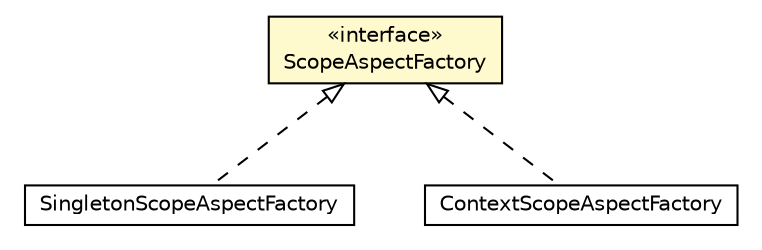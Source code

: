 #!/usr/local/bin/dot
#
# Class diagram 
# Generated by UMLGraph version 5.1 (http://www.umlgraph.org/)
#

digraph G {
	edge [fontname="Helvetica",fontsize=10,labelfontname="Helvetica",labelfontsize=10];
	node [fontname="Helvetica",fontsize=10,shape=plaintext];
	nodesep=0.25;
	ranksep=0.5;
	// org.androidtransfuse.gen.scopeBuilder.SingletonScopeAspectFactory
	c156745 [label=<<table title="org.androidtransfuse.gen.scopeBuilder.SingletonScopeAspectFactory" border="0" cellborder="1" cellspacing="0" cellpadding="2" port="p" href="./SingletonScopeAspectFactory.html">
		<tr><td><table border="0" cellspacing="0" cellpadding="1">
<tr><td align="center" balign="center"> SingletonScopeAspectFactory </td></tr>
		</table></td></tr>
		</table>>, fontname="Helvetica", fontcolor="black", fontsize=10.0];
	// org.androidtransfuse.gen.scopeBuilder.ContextScopeAspectFactory
	c156746 [label=<<table title="org.androidtransfuse.gen.scopeBuilder.ContextScopeAspectFactory" border="0" cellborder="1" cellspacing="0" cellpadding="2" port="p" href="./ContextScopeAspectFactory.html">
		<tr><td><table border="0" cellspacing="0" cellpadding="1">
<tr><td align="center" balign="center"> ContextScopeAspectFactory </td></tr>
		</table></td></tr>
		</table>>, fontname="Helvetica", fontcolor="black", fontsize=10.0];
	// org.androidtransfuse.gen.scopeBuilder.ScopeAspectFactory
	c156749 [label=<<table title="org.androidtransfuse.gen.scopeBuilder.ScopeAspectFactory" border="0" cellborder="1" cellspacing="0" cellpadding="2" port="p" bgcolor="lemonChiffon" href="./ScopeAspectFactory.html">
		<tr><td><table border="0" cellspacing="0" cellpadding="1">
<tr><td align="center" balign="center"> &#171;interface&#187; </td></tr>
<tr><td align="center" balign="center"> ScopeAspectFactory </td></tr>
		</table></td></tr>
		</table>>, fontname="Helvetica", fontcolor="black", fontsize=10.0];
	//org.androidtransfuse.gen.scopeBuilder.SingletonScopeAspectFactory implements org.androidtransfuse.gen.scopeBuilder.ScopeAspectFactory
	c156749:p -> c156745:p [dir=back,arrowtail=empty,style=dashed];
	//org.androidtransfuse.gen.scopeBuilder.ContextScopeAspectFactory implements org.androidtransfuse.gen.scopeBuilder.ScopeAspectFactory
	c156749:p -> c156746:p [dir=back,arrowtail=empty,style=dashed];
}

